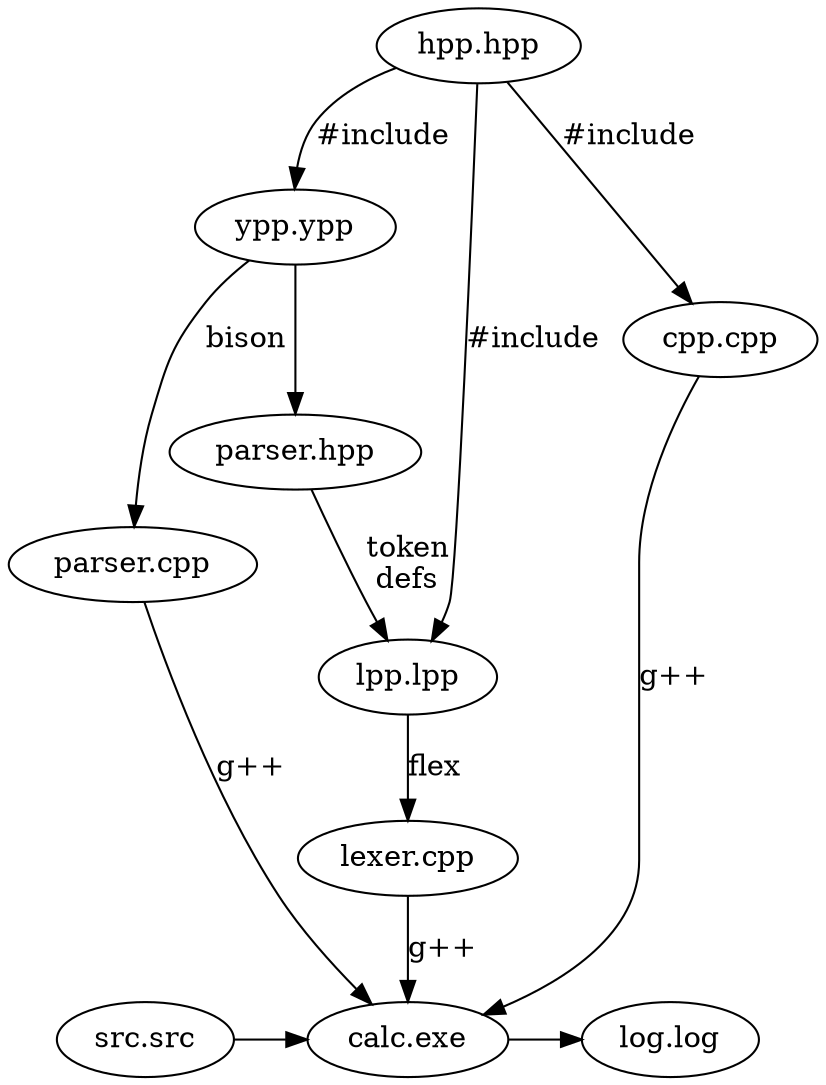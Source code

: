 digraph skelex {

rankdir=TB;

ypp [label="ypp.ypp"];
lpp [label="lpp.lpp"];
hpp [label="hpp.hpp"];
cpp [label="cpp.cpp"];

exe [label="calc.exe"];

lexer [label="lexer.cpp"];
parser [label="parser.cpp"];
def [label="parser.hpp"];

hpp -> ypp [label="#include"];
hpp -> lpp [label="#include"];
hpp -> cpp [label="#include"];

ypp -> def ;
def -> lpp [label="token\ldefs"];

lpp -> lexer [label="flex"];
lexer -> exe [label="g++"];
ypp -> parser [label="bison"];
parser -> exe [label="g++"];
cpp -> exe [label="g++"];

src [label="src.src"];
log [label="log.log"];
src -> exe -> log;

{ rank=same; src; log; exe}

}
